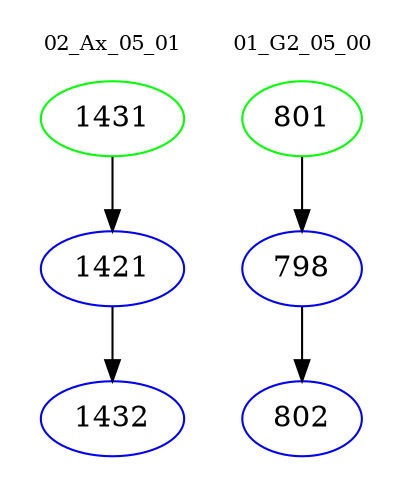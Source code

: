 digraph{
subgraph cluster_0 {
color = white
label = "02_Ax_05_01";
fontsize=10;
T0_1431 [label="1431", color="green"]
T0_1431 -> T0_1421 [color="black"]
T0_1421 [label="1421", color="blue"]
T0_1421 -> T0_1432 [color="black"]
T0_1432 [label="1432", color="blue"]
}
subgraph cluster_1 {
color = white
label = "01_G2_05_00";
fontsize=10;
T1_801 [label="801", color="green"]
T1_801 -> T1_798 [color="black"]
T1_798 [label="798", color="blue"]
T1_798 -> T1_802 [color="black"]
T1_802 [label="802", color="blue"]
}
}
